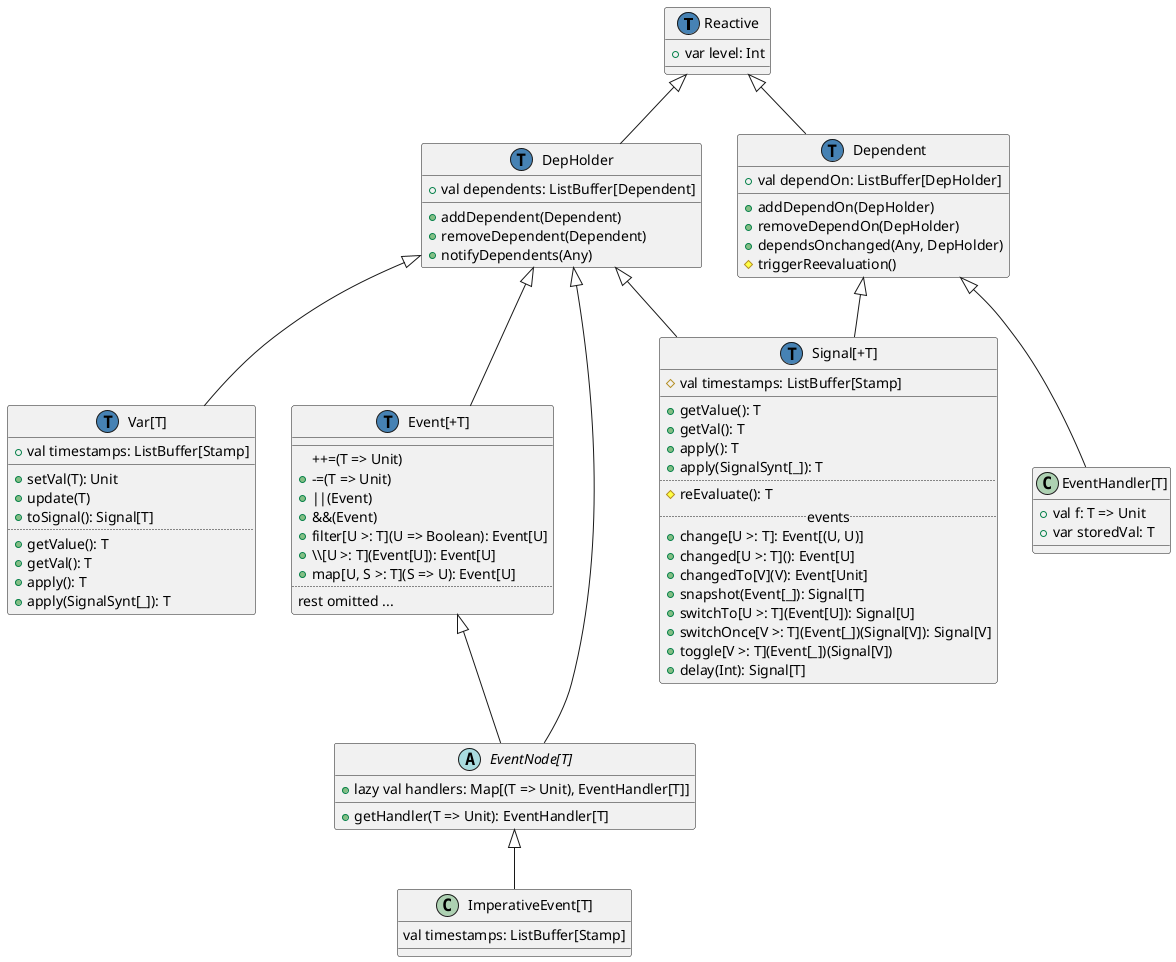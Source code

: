 @startuml
class Reactive {
  +var level: Int
}

class DepHolder extends Reactive {
  +val dependents: ListBuffer[Dependent]
  __
  +addDependent(Dependent)
  +removeDependent(Dependent)
  +notifyDependents(Any)
}

class Dependent extends Reactive {
  +val dependOn: ListBuffer[DepHolder]
  __
  +addDependOn(DepHolder)
  +removeDependOn(DepHolder)
  +dependsOnchanged(Any, DepHolder)
  #triggerReevaluation()
}

class "Var[T]" as Var extends DepHolder {
  +val timestamps: ListBuffer[Stamp]
  __
  +setVal(T): Unit
  +update(T)
  +toSignal(): Signal[T]
  ..
  +getValue(): T
  +getVal(): T
  +apply(): T
  +apply(SignalSynt[_]): T
}

class "Signal[+T]" as Signal {
  #val timestamps: ListBuffer[Stamp]
  __
  +getValue(): T
  +getVal(): T
  +apply(): T
  +apply(SignalSynt[_]): T
  ..
  #reEvaluate(): T
  .. events ..
  +change[U >: T]: Event[(U, U)]
  +changed[U >: T](): Event[U]
  +changedTo[V](V): Event[Unit]
  +snapshot(Event[_]): Signal[T]
  +switchTo[U >: T](Event[U]): Signal[U]
  +switchOnce[V >: T](Event[_])(Signal[V]): Signal[V]
  +toggle[V >: T](Event[_])(Signal[V])
  +delay(Int): Signal[T]
}

DepHolder <|-- Signal
Dependent <|-- Signal

class "Event[+T]" as Event extends DepHolder {
  __
  ++=(T => Unit)
  +-=(T => Unit)
  +||(Event)
  +&&(Event)
  +filter[U >: T](U => Boolean): Event[U]
  +\\\[U >: T](Event[U]): Event[U]
  +map[U, S >: T](S => U): Event[U]
  ..
  rest omitted ...
}

class "EventHandler[T]" as EventHandler extends Dependent {
  +val f: T => Unit
  +var storedVal: T
}

abstract class "EventNode[T]" as EventNode {
  +lazy val handlers: Map[(T => Unit), EventHandler[T]]
  __
  +getHandler(T => Unit): EventHandler[T]
}

Event <|-- EventNode
DepHolder <|-- EventNode

class "ImperativeEvent[T]" as ImperativeEvent extends EventNode {
  val timestamps: ListBuffer[Stamp]
}

class Signal << (T,#4682b4) >>
class Var << (T,#4682b4) >>
class DepHolder << (T,#4682b4) >>
class Dependent << (T,#4682b4) >>
class Reactive << (T,#4682b4) >>
class Event << (T,#4682b4) >>
@enduml